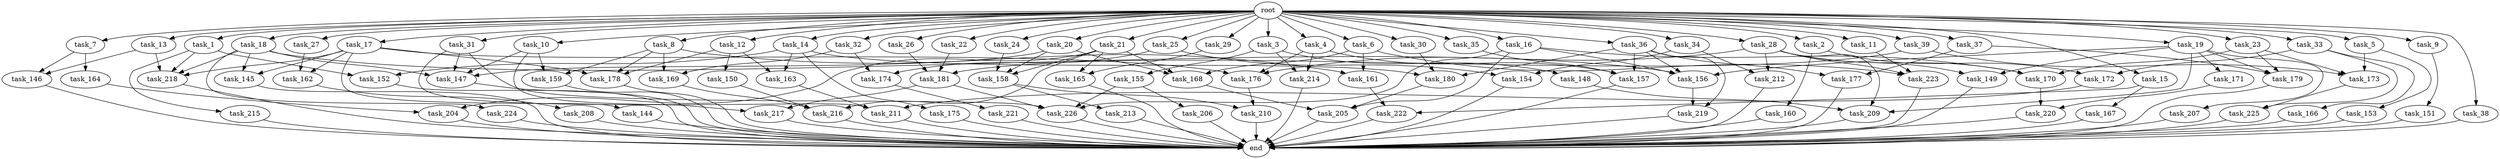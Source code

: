 digraph G {
  task_162 [size="11166914969.600000"];
  task_147 [size="8418135900.160000"];
  task_221 [size="3092376453.120000"];
  task_15 [size="10.240000"];
  task_145 [size="11166914969.600000"];
  task_206 [size="8589934592.000000"];
  task_161 [size="687194767.360000"];
  task_9 [size="10.240000"];
  task_163 [size="4982162063.360000"];
  task_215 [size="4209067950.080000"];
  task_4 [size="10.240000"];
  task_179 [size="12025908428.800001"];
  task_166 [size="8589934592.000000"];
  task_13 [size="10.240000"];
  task_14 [size="10.240000"];
  task_174 [size="12799002542.080000"];
  task_32 [size="10.240000"];
  task_3 [size="10.240000"];
  task_159 [size="1116691496.960000"];
  task_5 [size="10.240000"];
  task_169 [size="8933531975.680000"];
  task_20 [size="10.240000"];
  task_155 [size="1374389534.720000"];
  task_213 [size="8589934592.000000"];
  task_156 [size="16234976378.880001"];
  task_26 [size="10.240000"];
  task_28 [size="10.240000"];
  task_148 [size="1374389534.720000"];
  task_158 [size="12197707120.639999"];
  task_175 [size="773094113.280000"];
  task_208 [size="2147483648.000000"];
  task_150 [size="4209067950.080000"];
  task_6 [size="10.240000"];
  task_2 [size="10.240000"];
  task_181 [size="9792525434.880001"];
  task_172 [size="11682311045.120001"];
  task_7 [size="10.240000"];
  task_176 [size="18124761989.119999"];
  task_25 [size="10.240000"];
  task_21 [size="10.240000"];
  task_31 [size="10.240000"];
  task_1 [size="10.240000"];
  task_23 [size="10.240000"];
  task_217 [size="687194767.360000"];
  task_224 [size="4209067950.080000"];
  task_29 [size="10.240000"];
  task_205 [size="24137716203.520000"];
  task_173 [size="5927054868.480000"];
  task_180 [size="8074538516.480000"];
  task_171 [size="3092376453.120000"];
  task_209 [size="13142599925.760000"];
  task_220 [size="9964324126.719999"];
  task_210 [size="10737418240.000000"];
  task_24 [size="10.240000"];
  task_18 [size="10.240000"];
  task_218 [size="16149077032.960001"];
  task_167 [size="3092376453.120000"];
  task_226 [size="17867063951.360001"];
  task_170 [size="15891378995.200001"];
  task_157 [size="7645041786.880000"];
  task_165 [size="9105330667.520000"];
  task_22 [size="10.240000"];
  task_19 [size="10.240000"];
  task_168 [size="10393820856.320000"];
  task_154 [size="9706626088.960001"];
  task_222 [size="3435973836.800000"];
  task_177 [size="8933531975.680000"];
  task_164 [size="1374389534.720000"];
  task_16 [size="10.240000"];
  task_30 [size="10.240000"];
  task_39 [size="10.240000"];
  task_17 [size="10.240000"];
  task_8 [size="10.240000"];
  task_12 [size="10.240000"];
  task_34 [size="10.240000"];
  root [size="0.000000"];
  task_216 [size="15375982919.680000"];
  task_214 [size="5583457484.800000"];
  end [size="0.000000"];
  task_152 [size="4982162063.360000"];
  task_151 [size="6957847019.520000"];
  task_10 [size="10.240000"];
  task_219 [size="1116691496.960000"];
  task_27 [size="10.240000"];
  task_212 [size="12455405158.400000"];
  task_37 [size="10.240000"];
  task_35 [size="10.240000"];
  task_33 [size="10.240000"];
  task_225 [size="15547781611.520000"];
  task_178 [size="11510512353.280001"];
  task_149 [size="10050223472.639999"];
  task_38 [size="10.240000"];
  task_207 [size="3092376453.120000"];
  task_211 [size="7043746365.440001"];
  task_11 [size="10.240000"];
  task_36 [size="10.240000"];
  task_153 [size="4209067950.080000"];
  task_146 [size="2147483648.000000"];
  task_223 [size="8675833937.920000"];
  task_144 [size="6957847019.520000"];
  task_204 [size="8332236554.240000"];
  task_160 [size="3092376453.120000"];

  task_162 -> task_208 [size="209715200.000000"];
  task_147 -> end [size="1.000000"];
  task_221 -> end [size="1.000000"];
  task_15 -> task_167 [size="301989888.000000"];
  task_15 -> task_222 [size="301989888.000000"];
  task_145 -> end [size="1.000000"];
  task_206 -> end [size="1.000000"];
  task_161 -> task_222 [size="33554432.000000"];
  task_9 -> task_151 [size="679477248.000000"];
  task_163 -> task_211 [size="75497472.000000"];
  task_215 -> end [size="1.000000"];
  task_4 -> task_157 [size="411041792.000000"];
  task_4 -> task_214 [size="411041792.000000"];
  task_4 -> task_176 [size="411041792.000000"];
  task_179 -> end [size="1.000000"];
  task_166 -> end [size="1.000000"];
  task_13 -> task_218 [size="75497472.000000"];
  task_13 -> task_146 [size="75497472.000000"];
  task_14 -> task_180 [size="75497472.000000"];
  task_14 -> task_152 [size="75497472.000000"];
  task_14 -> task_175 [size="75497472.000000"];
  task_14 -> task_163 [size="75497472.000000"];
  task_174 -> task_221 [size="301989888.000000"];
  task_32 -> task_169 [size="838860800.000000"];
  task_32 -> task_174 [size="838860800.000000"];
  task_3 -> task_155 [size="134217728.000000"];
  task_3 -> task_214 [size="134217728.000000"];
  task_3 -> task_148 [size="134217728.000000"];
  task_159 -> end [size="1.000000"];
  task_5 -> task_153 [size="411041792.000000"];
  task_5 -> task_173 [size="411041792.000000"];
  task_169 -> task_216 [size="411041792.000000"];
  task_20 -> task_158 [size="301989888.000000"];
  task_20 -> task_168 [size="301989888.000000"];
  task_20 -> task_147 [size="301989888.000000"];
  task_155 -> task_226 [size="838860800.000000"];
  task_155 -> task_206 [size="838860800.000000"];
  task_213 -> end [size="1.000000"];
  task_156 -> task_219 [size="75497472.000000"];
  task_26 -> task_181 [size="411041792.000000"];
  task_28 -> task_209 [size="679477248.000000"];
  task_28 -> task_149 [size="679477248.000000"];
  task_28 -> task_212 [size="679477248.000000"];
  task_28 -> task_223 [size="679477248.000000"];
  task_28 -> task_176 [size="679477248.000000"];
  task_28 -> task_170 [size="679477248.000000"];
  task_148 -> task_209 [size="301989888.000000"];
  task_158 -> task_210 [size="838860800.000000"];
  task_158 -> task_213 [size="838860800.000000"];
  task_175 -> end [size="1.000000"];
  task_208 -> end [size="1.000000"];
  task_150 -> task_216 [size="411041792.000000"];
  task_6 -> task_168 [size="33554432.000000"];
  task_6 -> task_223 [size="33554432.000000"];
  task_6 -> task_161 [size="33554432.000000"];
  task_2 -> task_172 [size="301989888.000000"];
  task_2 -> task_160 [size="301989888.000000"];
  task_181 -> task_217 [size="33554432.000000"];
  task_181 -> task_226 [size="33554432.000000"];
  task_172 -> task_211 [size="536870912.000000"];
  task_7 -> task_164 [size="134217728.000000"];
  task_7 -> task_146 [size="134217728.000000"];
  task_176 -> task_210 [size="209715200.000000"];
  task_25 -> task_154 [size="411041792.000000"];
  task_25 -> task_174 [size="411041792.000000"];
  task_21 -> task_158 [size="679477248.000000"];
  task_21 -> task_168 [size="679477248.000000"];
  task_21 -> task_204 [size="679477248.000000"];
  task_21 -> task_165 [size="679477248.000000"];
  task_21 -> task_216 [size="679477248.000000"];
  task_31 -> task_147 [size="33554432.000000"];
  task_31 -> task_226 [size="33554432.000000"];
  task_31 -> task_217 [size="33554432.000000"];
  task_1 -> task_215 [size="411041792.000000"];
  task_1 -> task_218 [size="411041792.000000"];
  task_1 -> task_152 [size="411041792.000000"];
  task_23 -> task_179 [size="33554432.000000"];
  task_23 -> task_170 [size="33554432.000000"];
  task_23 -> task_173 [size="33554432.000000"];
  task_217 -> end [size="1.000000"];
  task_224 -> end [size="1.000000"];
  task_29 -> task_165 [size="209715200.000000"];
  task_205 -> end [size="1.000000"];
  task_173 -> task_225 [size="679477248.000000"];
  task_180 -> task_205 [size="679477248.000000"];
  task_171 -> task_220 [size="838860800.000000"];
  task_209 -> end [size="1.000000"];
  task_220 -> end [size="1.000000"];
  task_210 -> end [size="1.000000"];
  task_24 -> task_158 [size="209715200.000000"];
  task_18 -> task_145 [size="411041792.000000"];
  task_18 -> task_224 [size="411041792.000000"];
  task_18 -> task_147 [size="411041792.000000"];
  task_18 -> task_218 [size="411041792.000000"];
  task_18 -> task_156 [size="411041792.000000"];
  task_218 -> end [size="1.000000"];
  task_167 -> end [size="1.000000"];
  task_226 -> end [size="1.000000"];
  task_170 -> task_220 [size="134217728.000000"];
  task_157 -> end [size="1.000000"];
  task_165 -> end [size="1.000000"];
  task_22 -> task_181 [size="411041792.000000"];
  task_19 -> task_209 [size="301989888.000000"];
  task_19 -> task_207 [size="301989888.000000"];
  task_19 -> task_149 [size="301989888.000000"];
  task_19 -> task_179 [size="301989888.000000"];
  task_19 -> task_171 [size="301989888.000000"];
  task_19 -> task_156 [size="301989888.000000"];
  task_168 -> task_205 [size="838860800.000000"];
  task_154 -> end [size="1.000000"];
  task_222 -> end [size="1.000000"];
  task_177 -> end [size="1.000000"];
  task_164 -> task_204 [size="134217728.000000"];
  task_16 -> task_226 [size="838860800.000000"];
  task_16 -> task_156 [size="838860800.000000"];
  task_16 -> task_170 [size="838860800.000000"];
  task_16 -> task_205 [size="838860800.000000"];
  task_30 -> task_180 [size="679477248.000000"];
  task_39 -> task_181 [size="134217728.000000"];
  task_39 -> task_173 [size="134217728.000000"];
  task_17 -> task_162 [size="679477248.000000"];
  task_17 -> task_178 [size="679477248.000000"];
  task_17 -> task_176 [size="679477248.000000"];
  task_17 -> task_144 [size="679477248.000000"];
  task_17 -> task_145 [size="679477248.000000"];
  task_17 -> task_218 [size="679477248.000000"];
  task_8 -> task_178 [size="33554432.000000"];
  task_8 -> task_159 [size="33554432.000000"];
  task_8 -> task_169 [size="33554432.000000"];
  task_8 -> task_161 [size="33554432.000000"];
  task_12 -> task_178 [size="411041792.000000"];
  task_12 -> task_150 [size="411041792.000000"];
  task_12 -> task_163 [size="411041792.000000"];
  task_34 -> task_154 [size="536870912.000000"];
  task_34 -> task_212 [size="536870912.000000"];
  root -> task_39 [size="1.000000"];
  root -> task_26 [size="1.000000"];
  root -> task_8 [size="1.000000"];
  root -> task_34 [size="1.000000"];
  root -> task_28 [size="1.000000"];
  root -> task_15 [size="1.000000"];
  root -> task_29 [size="1.000000"];
  root -> task_17 [size="1.000000"];
  root -> task_9 [size="1.000000"];
  root -> task_6 [size="1.000000"];
  root -> task_2 [size="1.000000"];
  root -> task_10 [size="1.000000"];
  root -> task_27 [size="1.000000"];
  root -> task_7 [size="1.000000"];
  root -> task_4 [size="1.000000"];
  root -> task_24 [size="1.000000"];
  root -> task_25 [size="1.000000"];
  root -> task_18 [size="1.000000"];
  root -> task_20 [size="1.000000"];
  root -> task_35 [size="1.000000"];
  root -> task_13 [size="1.000000"];
  root -> task_31 [size="1.000000"];
  root -> task_14 [size="1.000000"];
  root -> task_1 [size="1.000000"];
  root -> task_23 [size="1.000000"];
  root -> task_11 [size="1.000000"];
  root -> task_3 [size="1.000000"];
  root -> task_37 [size="1.000000"];
  root -> task_32 [size="1.000000"];
  root -> task_5 [size="1.000000"];
  root -> task_12 [size="1.000000"];
  root -> task_38 [size="1.000000"];
  root -> task_22 [size="1.000000"];
  root -> task_19 [size="1.000000"];
  root -> task_33 [size="1.000000"];
  root -> task_36 [size="1.000000"];
  root -> task_21 [size="1.000000"];
  root -> task_16 [size="1.000000"];
  root -> task_30 [size="1.000000"];
  task_216 -> end [size="1.000000"];
  task_214 -> end [size="1.000000"];
  task_152 -> end [size="1.000000"];
  task_151 -> end [size="1.000000"];
  task_10 -> task_211 [size="75497472.000000"];
  task_10 -> task_147 [size="75497472.000000"];
  task_10 -> task_159 [size="75497472.000000"];
  task_219 -> end [size="1.000000"];
  task_27 -> task_162 [size="411041792.000000"];
  task_212 -> end [size="1.000000"];
  task_37 -> task_179 [size="838860800.000000"];
  task_37 -> task_177 [size="838860800.000000"];
  task_35 -> task_157 [size="301989888.000000"];
  task_33 -> task_225 [size="838860800.000000"];
  task_33 -> task_166 [size="838860800.000000"];
  task_33 -> task_172 [size="838860800.000000"];
  task_225 -> end [size="1.000000"];
  task_178 -> end [size="1.000000"];
  task_149 -> end [size="1.000000"];
  task_38 -> end [size="1.000000"];
  task_207 -> end [size="1.000000"];
  task_211 -> end [size="1.000000"];
  task_11 -> task_223 [size="134217728.000000"];
  task_36 -> task_157 [size="33554432.000000"];
  task_36 -> task_219 [size="33554432.000000"];
  task_36 -> task_177 [size="33554432.000000"];
  task_36 -> task_156 [size="33554432.000000"];
  task_36 -> task_180 [size="33554432.000000"];
  task_153 -> end [size="1.000000"];
  task_146 -> end [size="1.000000"];
  task_223 -> end [size="1.000000"];
  task_144 -> end [size="1.000000"];
  task_204 -> end [size="1.000000"];
  task_160 -> end [size="1.000000"];
}
